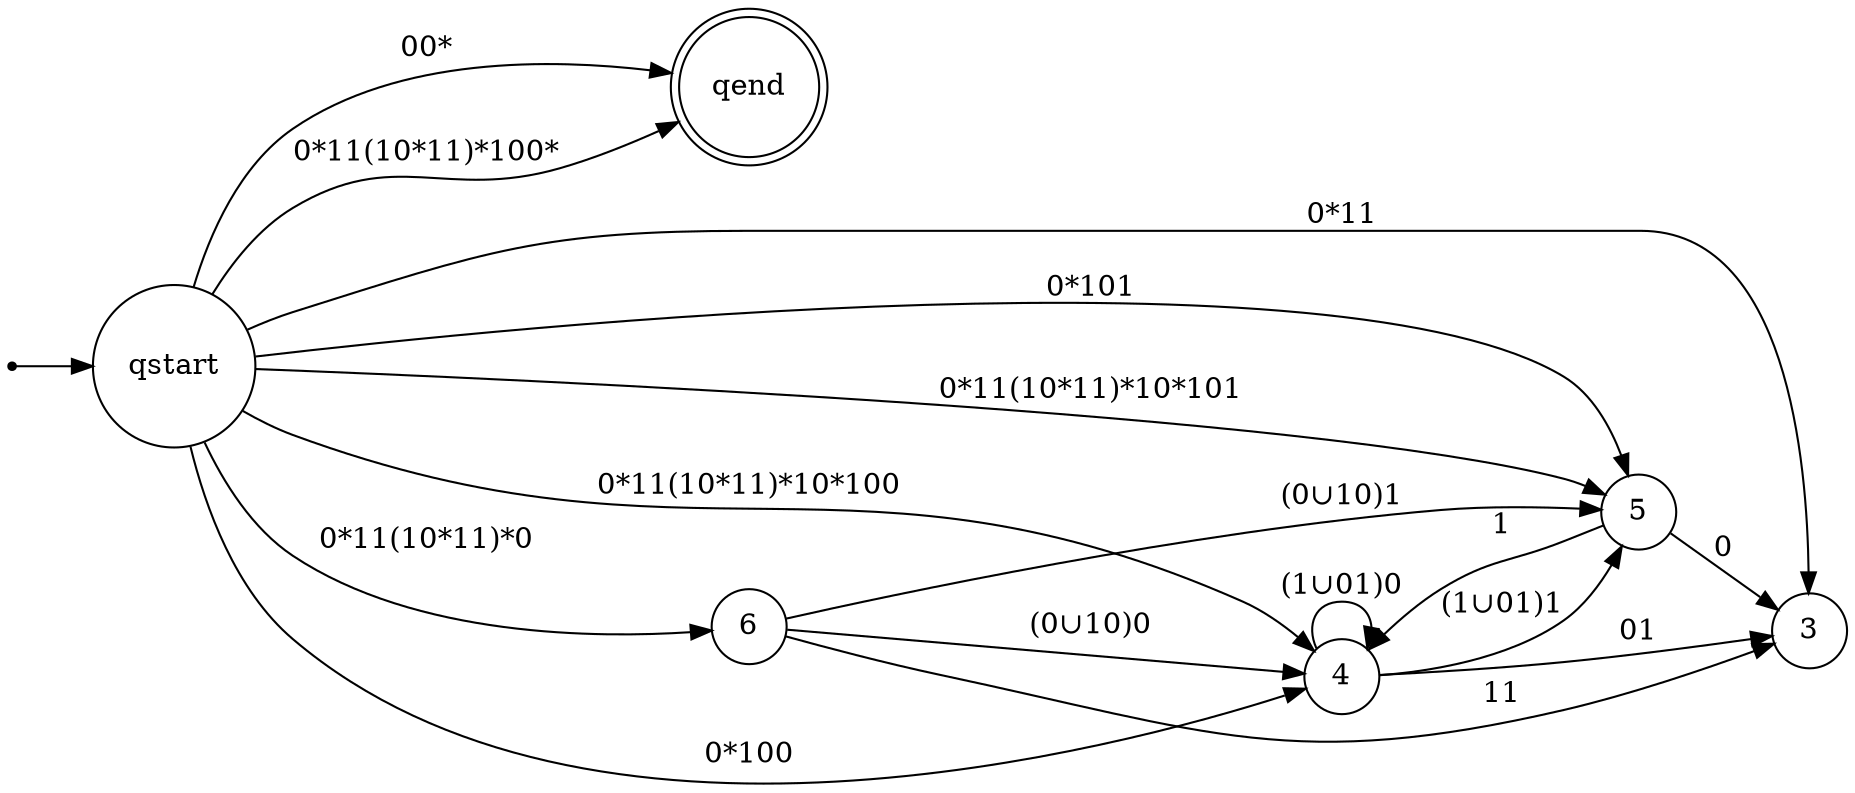 digraph G {
    rankdir=LR;
    node [shape = point ]; qi
    qstart[shape="circle"]
    qend[shape="doublecircle"]

    3[shape="circle"]
    4[shape="circle"]
    5[shape="circle"]
    6[shape="circle"]
    qi -> qstart
    qstart -> qend[label="00*"]
    qstart -> 3 [label="0*11"]
    qstart -> 4 [label="0*100"]
    qstart -> 5 [label="0*101"]

    qstart -> 4 [label="0*11(10*11)*10*100"]
    qstart -> 5 [label="0*11(10*11)*10*101"]
    qstart -> qend [label="0*11(10*11)*100*"]
    qstart -> 6 [label="0*11(10*11)*0"]

    4 -> 4 [label="(1∪01)0"]
    4 -> 5 [label="(1∪01)1"]

    4 -> 3 [label="01"]
    5 -> 3 [label="0"]
    5 -> 4 [label="1"]
    6 -> 3 [label="11"]
    6 -> 4 [label="(0∪10)0"]
    6 -> 5 [label="(0∪10)1"]

}